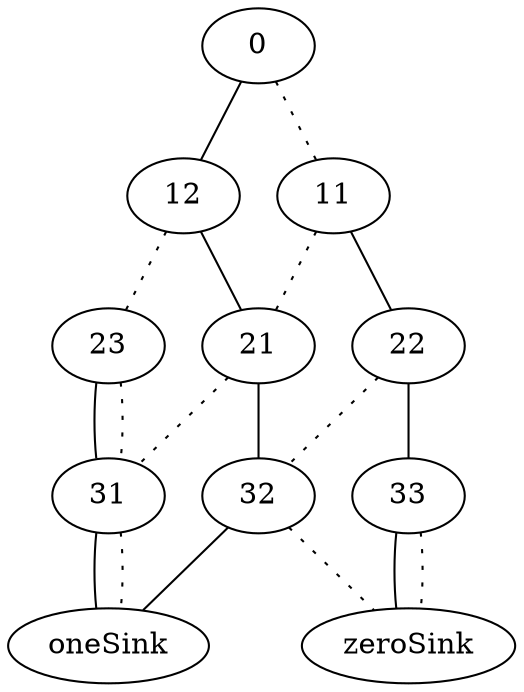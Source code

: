 digraph{
0->12 [style=solid, arrowhead="none"];
0->11 [style=dotted, arrowhead="none"];
11->22 [style=solid, arrowhead="none"];
11->21 [style=dotted, arrowhead="none"];
12->21 [style=solid, arrowhead="none"];
12->23 [style=dotted, arrowhead="none"];
21->32 [style=solid, arrowhead="none"];
21->31 [style=dotted, arrowhead="none"];
22->33 [style=solid, arrowhead="none"];
22->32 [style=dotted, arrowhead="none"];
23->31 [style=solid, arrowhead="none"];
23->31 [style=dotted, arrowhead="none"];
31->oneSink [style=solid, arrowhead="none"];
31->oneSink [style=dotted, arrowhead="none"];
32->oneSink [style=solid, arrowhead="none"];
32->zeroSink [style=dotted, arrowhead="none"];
33->zeroSink [style=solid, arrowhead="none"];
33->zeroSink [style=dotted, arrowhead="none"];
}